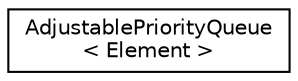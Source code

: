 digraph "Graphical Class Hierarchy"
{
 // LATEX_PDF_SIZE
  edge [fontname="Helvetica",fontsize="10",labelfontname="Helvetica",labelfontsize="10"];
  node [fontname="Helvetica",fontsize="10",shape=record];
  rankdir="LR";
  Node0 [label="AdjustablePriorityQueue\l\< Element \>",height=0.2,width=0.4,color="black", fillcolor="white", style="filled",URL="$class_adjustable_priority_queue.html",tooltip=" "];
}
